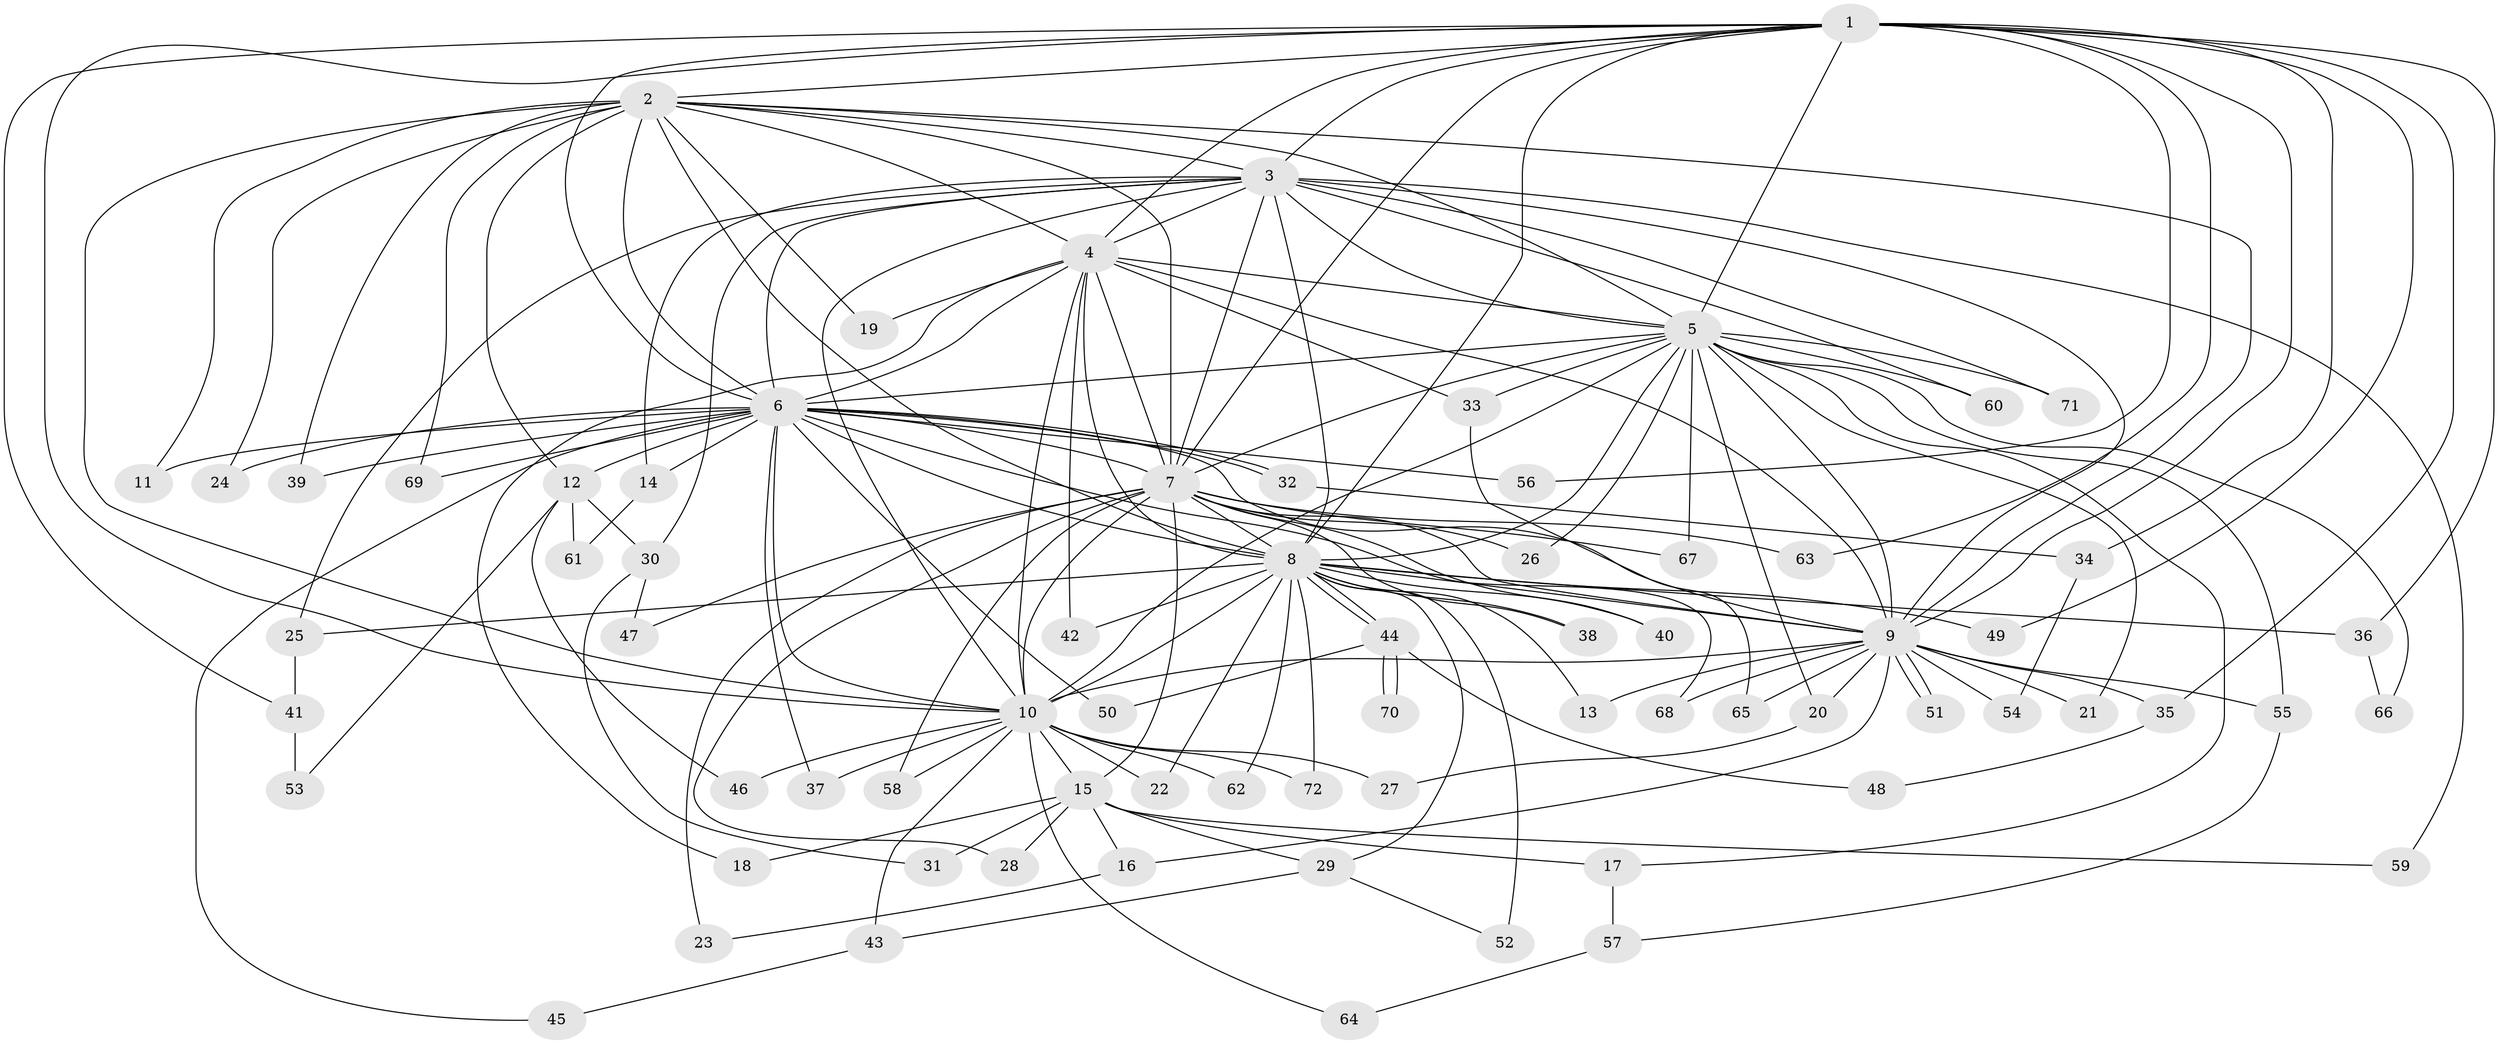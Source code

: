 // coarse degree distribution, {13: 0.019230769230769232, 10: 0.019230769230769232, 14: 0.019230769230769232, 15: 0.019230769230769232, 16: 0.057692307692307696, 17: 0.019230769230769232, 6: 0.019230769230769232, 2: 0.5, 3: 0.17307692307692307, 9: 0.019230769230769232, 4: 0.07692307692307693, 5: 0.019230769230769232, 1: 0.038461538461538464}
// Generated by graph-tools (version 1.1) at 2025/49/03/04/25 22:49:24]
// undirected, 72 vertices, 169 edges
graph export_dot {
  node [color=gray90,style=filled];
  1;
  2;
  3;
  4;
  5;
  6;
  7;
  8;
  9;
  10;
  11;
  12;
  13;
  14;
  15;
  16;
  17;
  18;
  19;
  20;
  21;
  22;
  23;
  24;
  25;
  26;
  27;
  28;
  29;
  30;
  31;
  32;
  33;
  34;
  35;
  36;
  37;
  38;
  39;
  40;
  41;
  42;
  43;
  44;
  45;
  46;
  47;
  48;
  49;
  50;
  51;
  52;
  53;
  54;
  55;
  56;
  57;
  58;
  59;
  60;
  61;
  62;
  63;
  64;
  65;
  66;
  67;
  68;
  69;
  70;
  71;
  72;
  1 -- 2;
  1 -- 3;
  1 -- 4;
  1 -- 5;
  1 -- 6;
  1 -- 7;
  1 -- 8;
  1 -- 9;
  1 -- 10;
  1 -- 34;
  1 -- 35;
  1 -- 36;
  1 -- 41;
  1 -- 49;
  1 -- 56;
  1 -- 63;
  2 -- 3;
  2 -- 4;
  2 -- 5;
  2 -- 6;
  2 -- 7;
  2 -- 8;
  2 -- 9;
  2 -- 10;
  2 -- 11;
  2 -- 12;
  2 -- 19;
  2 -- 24;
  2 -- 39;
  2 -- 69;
  3 -- 4;
  3 -- 5;
  3 -- 6;
  3 -- 7;
  3 -- 8;
  3 -- 9;
  3 -- 10;
  3 -- 14;
  3 -- 25;
  3 -- 30;
  3 -- 59;
  3 -- 60;
  3 -- 71;
  4 -- 5;
  4 -- 6;
  4 -- 7;
  4 -- 8;
  4 -- 9;
  4 -- 10;
  4 -- 18;
  4 -- 19;
  4 -- 33;
  4 -- 42;
  5 -- 6;
  5 -- 7;
  5 -- 8;
  5 -- 9;
  5 -- 10;
  5 -- 17;
  5 -- 20;
  5 -- 21;
  5 -- 26;
  5 -- 33;
  5 -- 55;
  5 -- 60;
  5 -- 66;
  5 -- 67;
  5 -- 71;
  6 -- 7;
  6 -- 8;
  6 -- 9;
  6 -- 10;
  6 -- 11;
  6 -- 12;
  6 -- 14;
  6 -- 24;
  6 -- 32;
  6 -- 32;
  6 -- 37;
  6 -- 39;
  6 -- 45;
  6 -- 50;
  6 -- 56;
  6 -- 68;
  6 -- 69;
  7 -- 8;
  7 -- 9;
  7 -- 10;
  7 -- 15;
  7 -- 23;
  7 -- 26;
  7 -- 28;
  7 -- 38;
  7 -- 40;
  7 -- 47;
  7 -- 58;
  7 -- 63;
  7 -- 67;
  8 -- 9;
  8 -- 10;
  8 -- 13;
  8 -- 22;
  8 -- 25;
  8 -- 29;
  8 -- 36;
  8 -- 38;
  8 -- 40;
  8 -- 42;
  8 -- 44;
  8 -- 44;
  8 -- 49;
  8 -- 52;
  8 -- 62;
  8 -- 72;
  9 -- 10;
  9 -- 13;
  9 -- 16;
  9 -- 20;
  9 -- 21;
  9 -- 35;
  9 -- 51;
  9 -- 51;
  9 -- 54;
  9 -- 55;
  9 -- 65;
  9 -- 68;
  10 -- 15;
  10 -- 22;
  10 -- 27;
  10 -- 37;
  10 -- 43;
  10 -- 46;
  10 -- 58;
  10 -- 62;
  10 -- 64;
  10 -- 72;
  12 -- 30;
  12 -- 46;
  12 -- 53;
  12 -- 61;
  14 -- 61;
  15 -- 16;
  15 -- 17;
  15 -- 18;
  15 -- 28;
  15 -- 29;
  15 -- 31;
  15 -- 59;
  16 -- 23;
  17 -- 57;
  20 -- 27;
  25 -- 41;
  29 -- 43;
  29 -- 52;
  30 -- 31;
  30 -- 47;
  32 -- 34;
  33 -- 65;
  34 -- 54;
  35 -- 48;
  36 -- 66;
  41 -- 53;
  43 -- 45;
  44 -- 48;
  44 -- 50;
  44 -- 70;
  44 -- 70;
  55 -- 57;
  57 -- 64;
}

